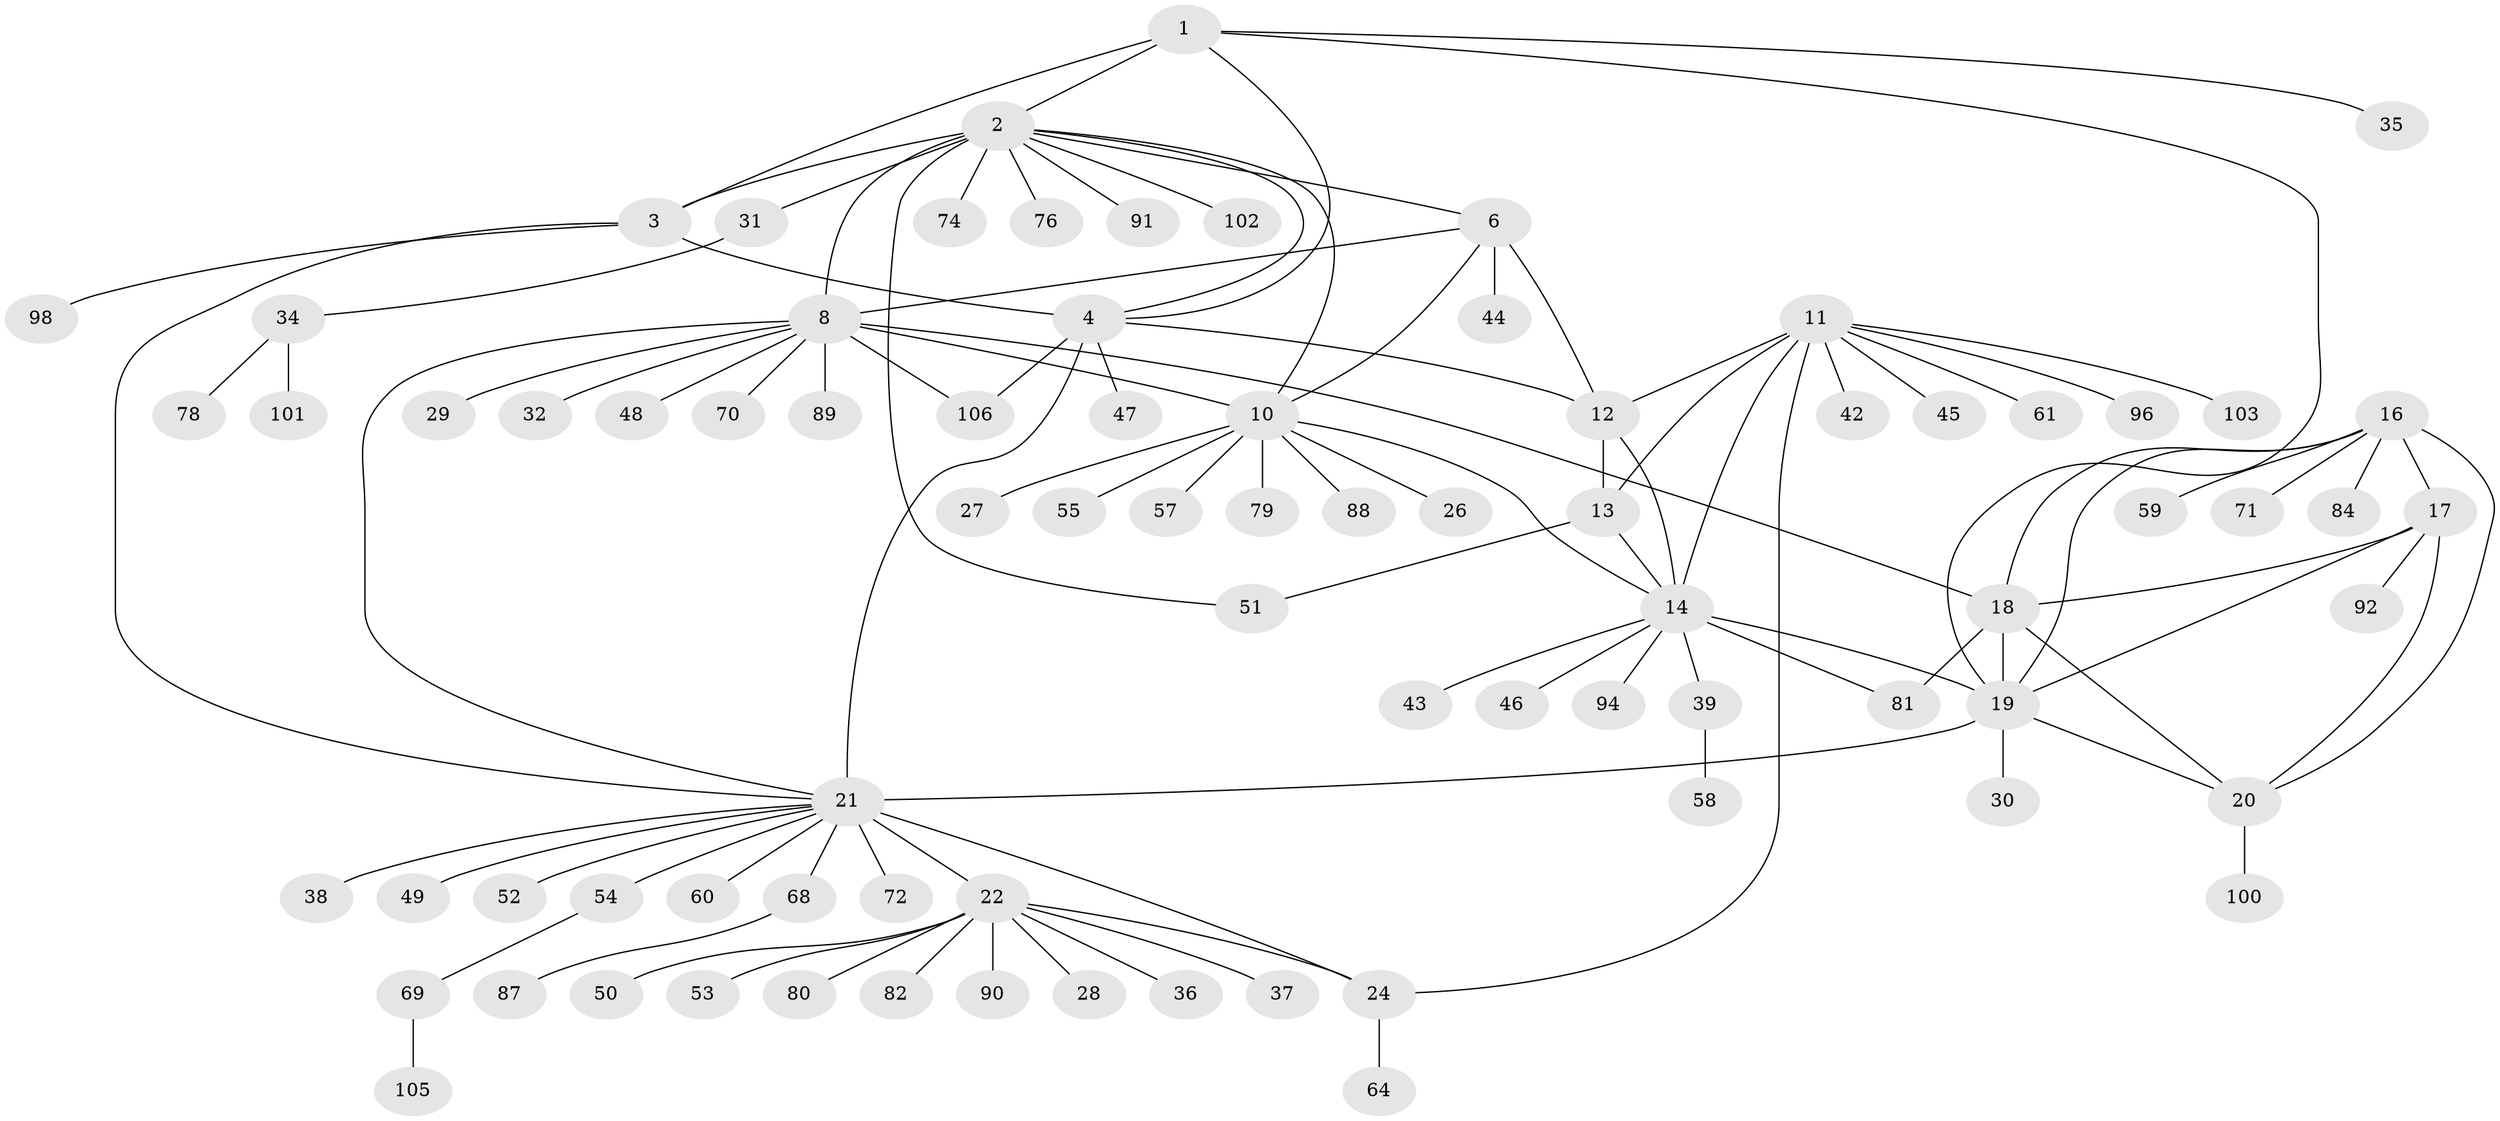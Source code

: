// original degree distribution, {7: 0.03773584905660377, 10: 0.03773584905660377, 5: 0.03773584905660377, 8: 0.02830188679245283, 6: 0.05660377358490566, 12: 0.009433962264150943, 11: 0.018867924528301886, 9: 0.009433962264150943, 1: 0.5943396226415094, 2: 0.16037735849056603, 4: 0.009433962264150943}
// Generated by graph-tools (version 1.1) at 2025/42/03/06/25 10:42:12]
// undirected, 80 vertices, 106 edges
graph export_dot {
graph [start="1"]
  node [color=gray90,style=filled];
  1 [super="+77"];
  2 [super="+7"];
  3 [super="+5"];
  4 [super="+95"];
  6 [super="+63"];
  8 [super="+9"];
  10 [super="+56"];
  11 [super="+99"];
  12 [super="+104"];
  13 [super="+67"];
  14 [super="+15"];
  16 [super="+62"];
  17;
  18 [super="+33"];
  19 [super="+41"];
  20 [super="+93"];
  21 [super="+25"];
  22 [super="+23"];
  24 [super="+66"];
  26;
  27;
  28;
  29 [super="+40"];
  30;
  31;
  32 [super="+75"];
  34 [super="+83"];
  35;
  36;
  37;
  38;
  39;
  42;
  43;
  44;
  45 [super="+65"];
  46;
  47;
  48;
  49;
  50;
  51;
  52;
  53;
  54;
  55;
  57;
  58 [super="+73"];
  59;
  60;
  61;
  64 [super="+97"];
  68;
  69;
  70;
  71 [super="+85"];
  72;
  74 [super="+86"];
  76;
  78;
  79;
  80;
  81;
  82;
  84;
  87;
  88;
  89;
  90;
  91;
  92;
  94;
  96;
  98;
  100;
  101;
  102;
  103;
  105;
  106;
  1 -- 2;
  1 -- 3 [weight=2];
  1 -- 4;
  1 -- 19;
  1 -- 35;
  2 -- 3 [weight=2];
  2 -- 4;
  2 -- 31;
  2 -- 51;
  2 -- 74;
  2 -- 76;
  2 -- 102;
  2 -- 6;
  2 -- 8 [weight=2];
  2 -- 10;
  2 -- 91;
  3 -- 4 [weight=2];
  3 -- 98;
  3 -- 21;
  4 -- 12;
  4 -- 47;
  4 -- 106;
  4 -- 21;
  6 -- 8 [weight=2];
  6 -- 10;
  6 -- 44;
  6 -- 12;
  8 -- 10 [weight=2];
  8 -- 29;
  8 -- 70;
  8 -- 32;
  8 -- 106;
  8 -- 48;
  8 -- 18;
  8 -- 21;
  8 -- 89;
  10 -- 26;
  10 -- 27;
  10 -- 55;
  10 -- 57;
  10 -- 79;
  10 -- 88;
  10 -- 14;
  11 -- 12;
  11 -- 13;
  11 -- 14 [weight=2];
  11 -- 24;
  11 -- 42;
  11 -- 45;
  11 -- 61;
  11 -- 96;
  11 -- 103;
  12 -- 13;
  12 -- 14 [weight=2];
  13 -- 14 [weight=2];
  13 -- 51;
  14 -- 19;
  14 -- 39;
  14 -- 43;
  14 -- 46;
  14 -- 81;
  14 -- 94;
  16 -- 17;
  16 -- 18;
  16 -- 19;
  16 -- 20;
  16 -- 59;
  16 -- 71;
  16 -- 84;
  17 -- 18;
  17 -- 19;
  17 -- 20;
  17 -- 92;
  18 -- 19;
  18 -- 20;
  18 -- 81;
  19 -- 20;
  19 -- 21;
  19 -- 30;
  20 -- 100;
  21 -- 22 [weight=4];
  21 -- 24 [weight=2];
  21 -- 38;
  21 -- 49;
  21 -- 54;
  21 -- 60;
  21 -- 68;
  21 -- 52;
  21 -- 72;
  22 -- 24 [weight=2];
  22 -- 28;
  22 -- 50;
  22 -- 53;
  22 -- 80;
  22 -- 82;
  22 -- 90;
  22 -- 36;
  22 -- 37;
  24 -- 64;
  31 -- 34;
  34 -- 78;
  34 -- 101;
  39 -- 58;
  54 -- 69;
  68 -- 87;
  69 -- 105;
}
